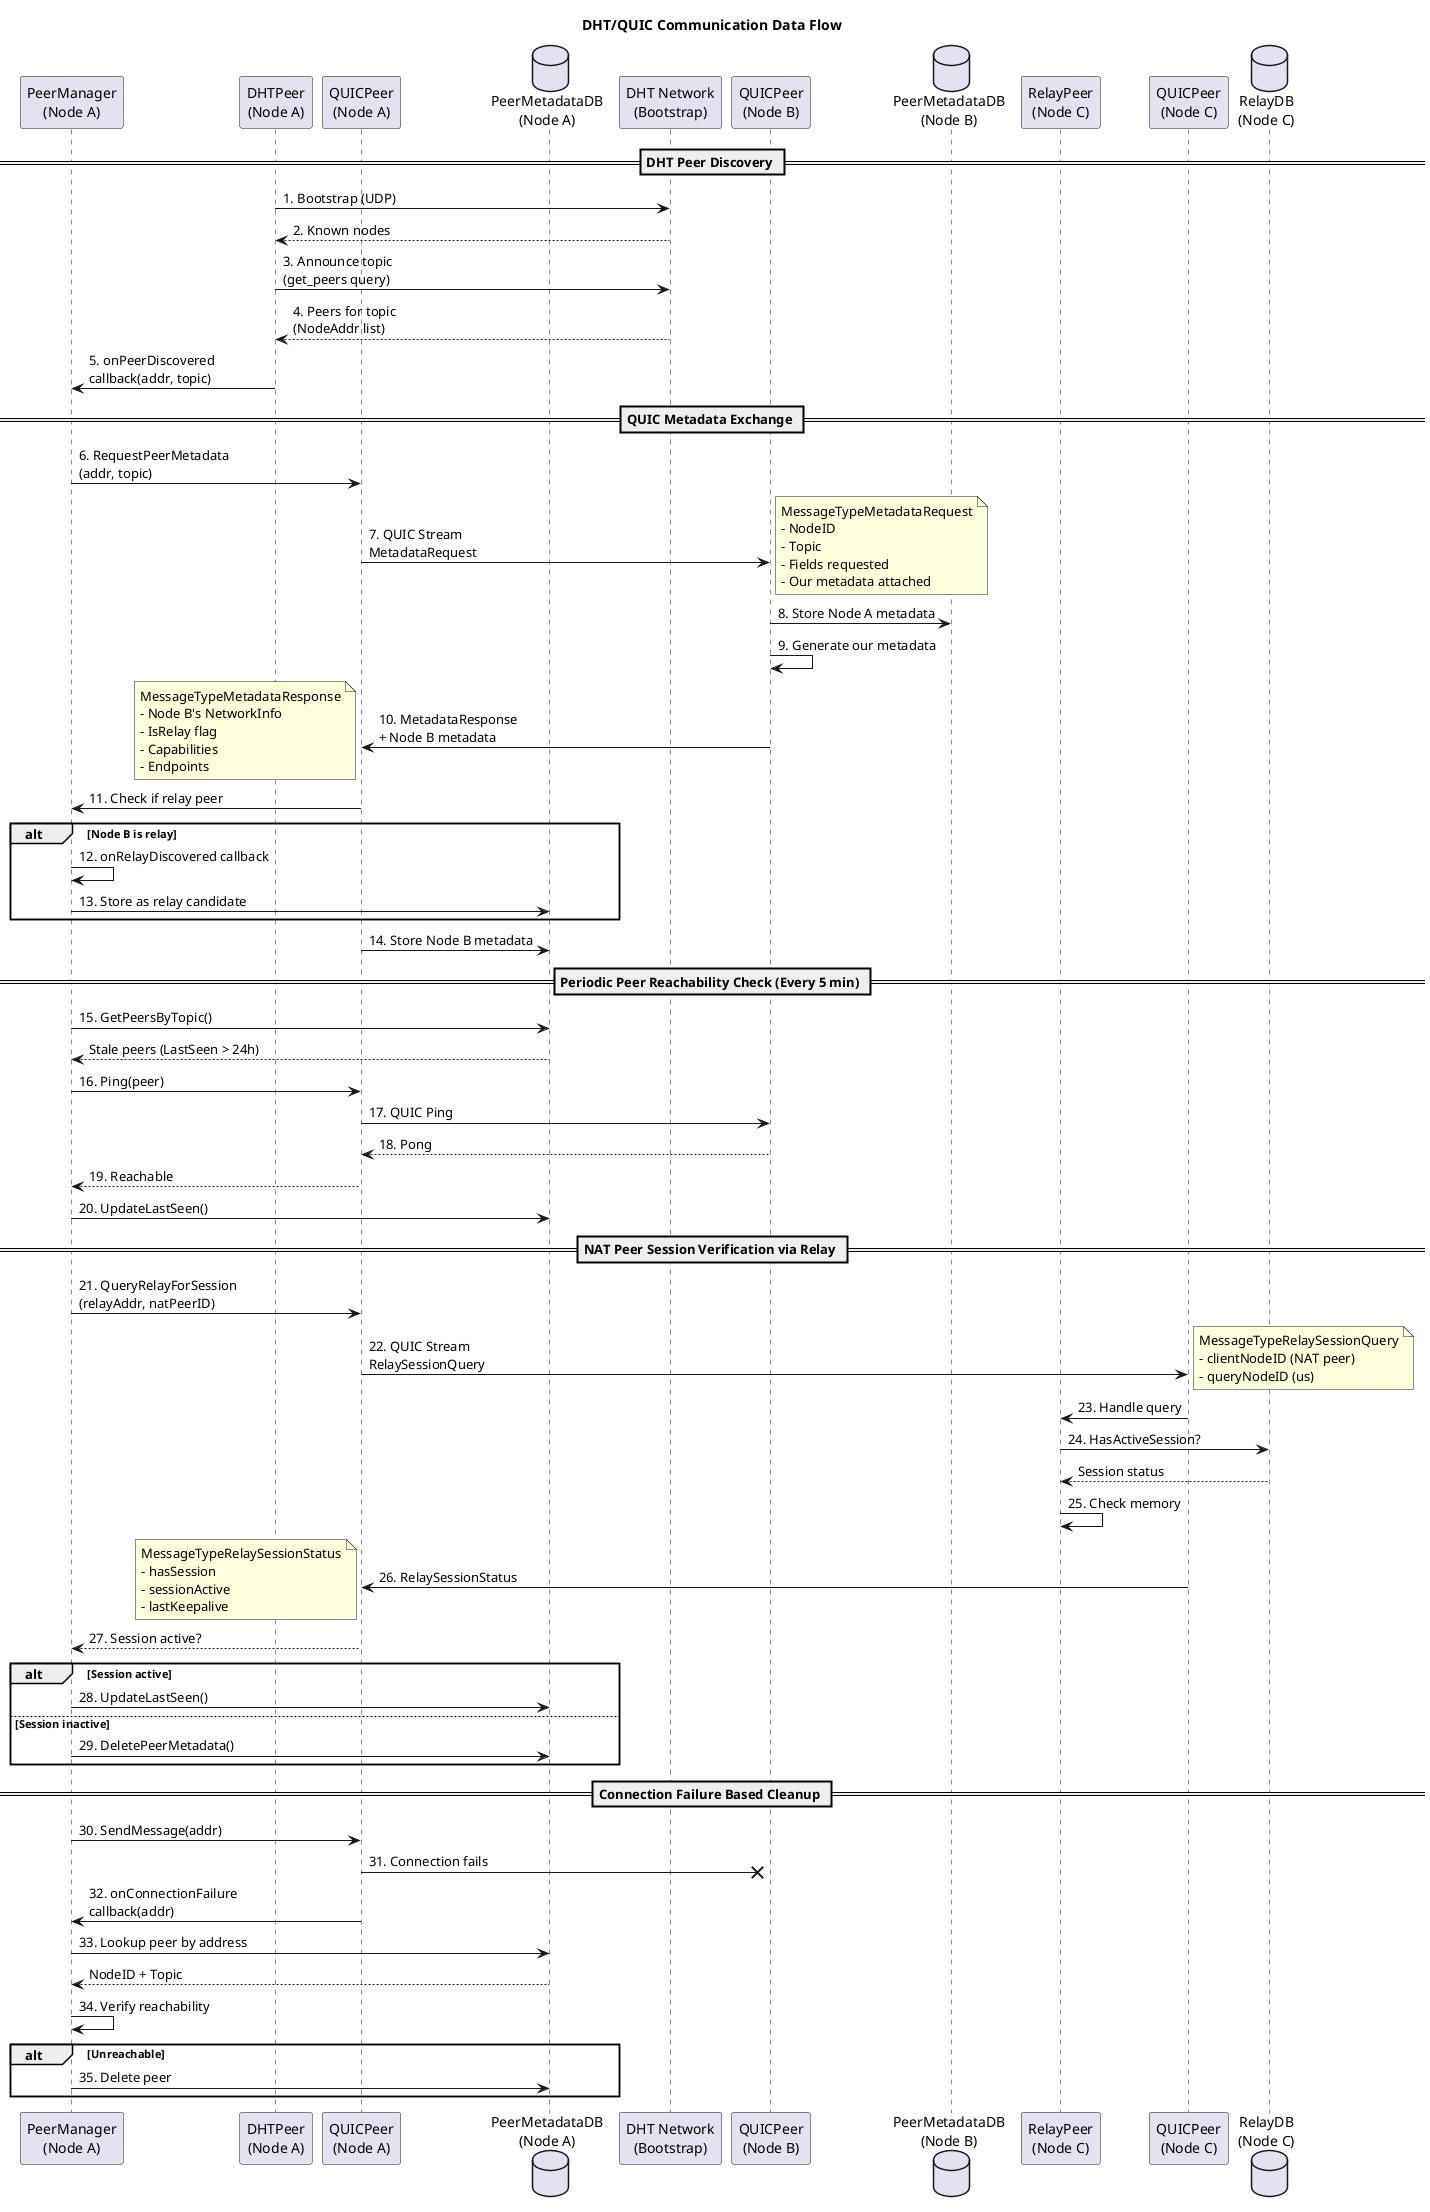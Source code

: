 @startuml dht-quic-communication-flow
title DHT/QUIC Communication Data Flow

participant "PeerManager\n(Node A)" as PM_A
participant "DHTPeer\n(Node A)" as DHT_A
participant "QUICPeer\n(Node A)" as QUIC_A
database "PeerMetadataDB\n(Node A)" as DB_A

participant "DHT Network\n(Bootstrap)" as DHTNet
participant "QUICPeer\n(Node B)" as QUIC_B
database "PeerMetadataDB\n(Node B)" as DB_B

participant "RelayPeer\n(Node C)" as RP_C
participant "QUICPeer\n(Node C)" as QUIC_C
database "RelayDB\n(Node C)" as RDB_C

== DHT Peer Discovery ==

DHT_A -> DHTNet: 1. Bootstrap (UDP)
DHTNet --> DHT_A: 2. Known nodes

DHT_A -> DHTNet: 3. Announce topic\n(get_peers query)
DHTNet --> DHT_A: 4. Peers for topic\n(NodeAddr list)

DHT_A -> PM_A: 5. onPeerDiscovered\ncallback(addr, topic)

== QUIC Metadata Exchange ==

PM_A -> QUIC_A: 6. RequestPeerMetadata\n(addr, topic)

QUIC_A -> QUIC_B: 7. QUIC Stream\nMetadataRequest
note right
    MessageTypeMetadataRequest
    - NodeID
    - Topic
    - Fields requested
    - Our metadata attached
end note

QUIC_B -> DB_B: 8. Store Node A metadata

QUIC_B -> QUIC_B: 9. Generate our metadata

QUIC_B -> QUIC_A: 10. MetadataResponse\n+ Node B metadata
note left
    MessageTypeMetadataResponse
    - Node B's NetworkInfo
    - IsRelay flag
    - Capabilities
    - Endpoints
end note

QUIC_A -> PM_A: 11. Check if relay peer

alt Node B is relay
    PM_A -> PM_A: 12. onRelayDiscovered callback
    PM_A -> DB_A: 13. Store as relay candidate
end

QUIC_A -> DB_A: 14. Store Node B metadata

== Periodic Peer Reachability Check (Every 5 min) ==

PM_A -> DB_A: 15. GetPeersByTopic()
DB_A --> PM_A: Stale peers (LastSeen > 24h)

PM_A -> QUIC_A: 16. Ping(peer)
QUIC_A -> QUIC_B: 17. QUIC Ping
QUIC_B --> QUIC_A: 18. Pong
QUIC_A --> PM_A: 19. Reachable

PM_A -> DB_A: 20. UpdateLastSeen()

== NAT Peer Session Verification via Relay ==

PM_A -> QUIC_A: 21. QueryRelayForSession\n(relayAddr, natPeerID)

QUIC_A -> QUIC_C: 22. QUIC Stream\nRelaySessionQuery
note right
    MessageTypeRelaySessionQuery
    - clientNodeID (NAT peer)
    - queryNodeID (us)
end note

QUIC_C -> RP_C: 23. Handle query

RP_C -> RDB_C: 24. HasActiveSession?
RDB_C --> RP_C: Session status

RP_C -> RP_C: 25. Check memory

QUIC_C -> QUIC_A: 26. RelaySessionStatus
note left
    MessageTypeRelaySessionStatus
    - hasSession
    - sessionActive
    - lastKeepalive
end note

QUIC_A --> PM_A: 27. Session active?

alt Session active
    PM_A -> DB_A: 28. UpdateLastSeen()
else Session inactive
    PM_A -> DB_A: 29. DeletePeerMetadata()
end

== Connection Failure Based Cleanup ==

PM_A -> QUIC_A: 30. SendMessage(addr)

QUIC_A -X QUIC_B: 31. Connection fails

QUIC_A -> PM_A: 32. onConnectionFailure\ncallback(addr)

PM_A -> DB_A: 33. Lookup peer by address
DB_A --> PM_A: NodeID + Topic

PM_A -> PM_A: 34. Verify reachability

alt Unreachable
    PM_A -> DB_A: 35. Delete peer
end

@enduml
